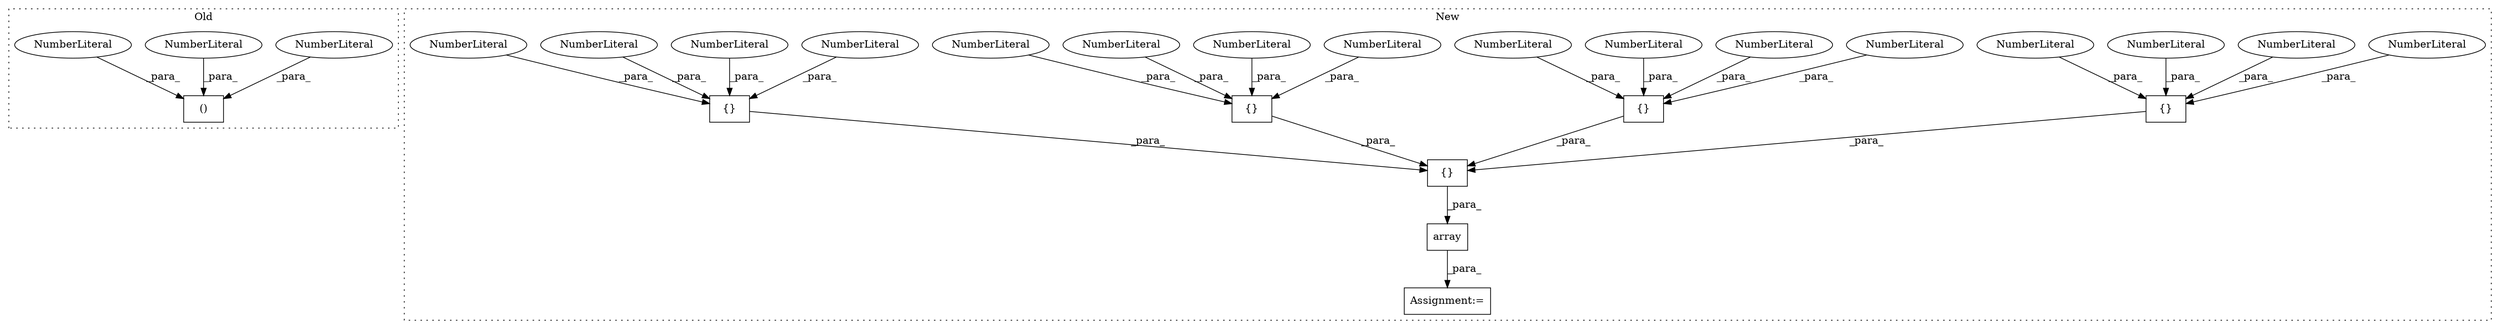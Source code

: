 digraph G {
subgraph cluster0 {
1 [label="()" a="106" s="14256" l="31" shape="box"];
8 [label="NumberLiteral" a="34" s="14256" l="1" shape="ellipse"];
9 [label="NumberLiteral" a="34" s="14270" l="2" shape="ellipse"];
27 [label="NumberLiteral" a="34" s="14285" l="2" shape="ellipse"];
label = "Old";
style="dotted";
}
subgraph cluster1 {
2 [label="array" a="32" s="20518,20586" l="6,1" shape="box"];
3 [label="Assignment:=" a="7" s="20511" l="1" shape="box"];
4 [label="{}" a="4" s="20556,20564" l="1,1" shape="box"];
5 [label="NumberLiteral" a="34" s="20561" l="1" shape="ellipse"];
6 [label="NumberLiteral" a="34" s="20559" l="1" shape="ellipse"];
7 [label="NumberLiteral" a="34" s="20557" l="1" shape="ellipse"];
10 [label="{}" a="4" s="20535,20585" l="1,1" shape="box"];
11 [label="NumberLiteral" a="34" s="20563" l="1" shape="ellipse"];
12 [label="{}" a="4" s="20536,20544" l="1,1" shape="box"];
13 [label="NumberLiteral" a="34" s="20537" l="1" shape="ellipse"];
14 [label="NumberLiteral" a="34" s="20541" l="1" shape="ellipse"];
15 [label="{}" a="4" s="20576,20584" l="1,1" shape="box"];
16 [label="NumberLiteral" a="34" s="20583" l="1" shape="ellipse"];
17 [label="{}" a="4" s="20566,20574" l="1,1" shape="box"];
18 [label="NumberLiteral" a="34" s="20543" l="1" shape="ellipse"];
19 [label="NumberLiteral" a="34" s="20577" l="1" shape="ellipse"];
20 [label="NumberLiteral" a="34" s="20539" l="1" shape="ellipse"];
21 [label="NumberLiteral" a="34" s="20569" l="1" shape="ellipse"];
22 [label="NumberLiteral" a="34" s="20581" l="1" shape="ellipse"];
23 [label="NumberLiteral" a="34" s="20573" l="1" shape="ellipse"];
24 [label="NumberLiteral" a="34" s="20571" l="1" shape="ellipse"];
25 [label="NumberLiteral" a="34" s="20579" l="1" shape="ellipse"];
26 [label="NumberLiteral" a="34" s="20567" l="1" shape="ellipse"];
label = "New";
style="dotted";
}
2 -> 3 [label="_para_"];
4 -> 10 [label="_para_"];
5 -> 4 [label="_para_"];
6 -> 4 [label="_para_"];
7 -> 4 [label="_para_"];
8 -> 1 [label="_para_"];
9 -> 1 [label="_para_"];
10 -> 2 [label="_para_"];
11 -> 4 [label="_para_"];
12 -> 10 [label="_para_"];
13 -> 12 [label="_para_"];
14 -> 12 [label="_para_"];
15 -> 10 [label="_para_"];
16 -> 15 [label="_para_"];
17 -> 10 [label="_para_"];
18 -> 12 [label="_para_"];
19 -> 15 [label="_para_"];
20 -> 12 [label="_para_"];
21 -> 17 [label="_para_"];
22 -> 15 [label="_para_"];
23 -> 17 [label="_para_"];
24 -> 17 [label="_para_"];
25 -> 15 [label="_para_"];
26 -> 17 [label="_para_"];
27 -> 1 [label="_para_"];
}